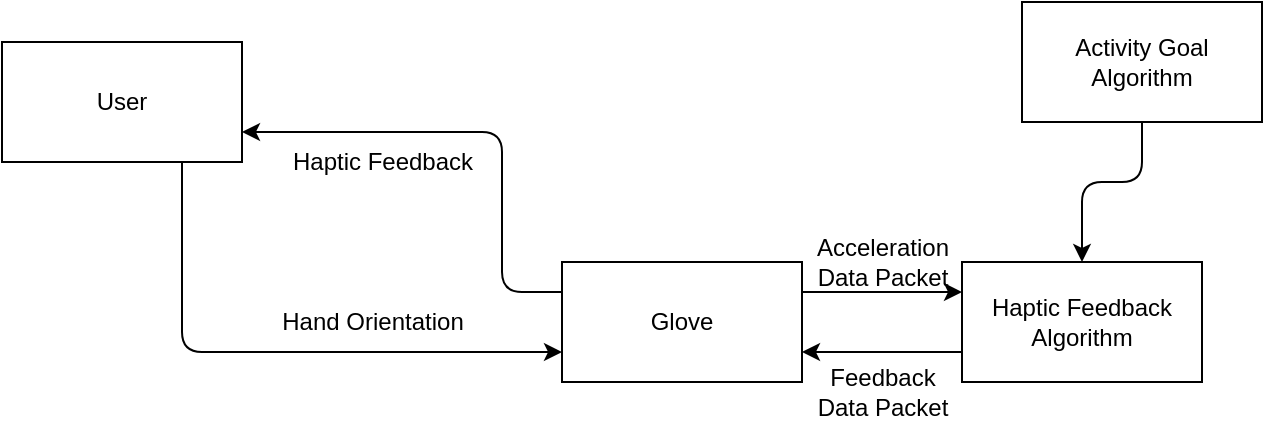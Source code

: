 <mxfile>
    <diagram id="XzZwnlX70GwyBr0k9t_W" name="Page-1">
        <mxGraphModel dx="1054" dy="458" grid="1" gridSize="10" guides="1" tooltips="1" connect="1" arrows="1" fold="1" page="1" pageScale="1" pageWidth="850" pageHeight="1100" math="0" shadow="0">
            <root>
                <mxCell id="0"/>
                <mxCell id="1" parent="0"/>
                <mxCell id="27" style="edgeStyle=none;html=1;exitX=0.75;exitY=1;exitDx=0;exitDy=0;entryX=0;entryY=0.75;entryDx=0;entryDy=0;fontColor=#000000;strokeColor=#000000;" parent="1" source="2" target="5" edge="1">
                    <mxGeometry relative="1" as="geometry">
                        <Array as="points">
                            <mxPoint x="170" y="435"/>
                        </Array>
                    </mxGeometry>
                </mxCell>
                <mxCell id="2" value="&lt;font color=&quot;#000000&quot;&gt;User&lt;/font&gt;" style="whiteSpace=wrap;html=1;fillColor=#FFFFFF;" parent="1" vertex="1">
                    <mxGeometry x="80" y="280" width="120" height="60" as="geometry"/>
                </mxCell>
                <mxCell id="20" style="edgeStyle=none;html=1;fontColor=#000000;strokeColor=#000000;entryX=1;entryY=0.75;entryDx=0;entryDy=0;exitX=0;exitY=0.25;exitDx=0;exitDy=0;" parent="1" source="5" target="2" edge="1">
                    <mxGeometry relative="1" as="geometry">
                        <mxPoint x="290" y="420" as="targetPoint"/>
                        <Array as="points">
                            <mxPoint x="330" y="405"/>
                            <mxPoint x="330" y="325"/>
                        </Array>
                    </mxGeometry>
                </mxCell>
                <mxCell id="21" style="edgeStyle=none;html=1;exitX=1;exitY=0.25;exitDx=0;exitDy=0;entryX=0;entryY=0.25;entryDx=0;entryDy=0;fontColor=#000000;strokeColor=#000000;" parent="1" source="5" target="8" edge="1">
                    <mxGeometry relative="1" as="geometry"/>
                </mxCell>
                <mxCell id="5" value="&lt;font color=&quot;#000000&quot;&gt;Glove&lt;/font&gt;" style="whiteSpace=wrap;html=1;fillColor=#FFFFFF;" parent="1" vertex="1">
                    <mxGeometry x="360" y="390" width="120" height="60" as="geometry"/>
                </mxCell>
                <mxCell id="19" style="edgeStyle=none;html=1;fontColor=#000000;strokeColor=#000000;exitX=0;exitY=0.75;exitDx=0;exitDy=0;entryX=1;entryY=0.75;entryDx=0;entryDy=0;" parent="1" source="8" target="5" edge="1">
                    <mxGeometry relative="1" as="geometry"/>
                </mxCell>
                <mxCell id="8" value="&lt;font color=&quot;#000000&quot;&gt;Haptic Feedback Algorithm&lt;/font&gt;" style="whiteSpace=wrap;html=1;fillColor=#FFFFFF;" parent="1" vertex="1">
                    <mxGeometry x="560" y="390" width="120" height="60" as="geometry"/>
                </mxCell>
                <mxCell id="18" style="edgeStyle=none;html=1;entryX=0.5;entryY=0;entryDx=0;entryDy=0;fontColor=#000000;strokeColor=#000000;" parent="1" source="10" target="8" edge="1">
                    <mxGeometry relative="1" as="geometry">
                        <Array as="points">
                            <mxPoint x="650" y="350"/>
                            <mxPoint x="620" y="350"/>
                        </Array>
                    </mxGeometry>
                </mxCell>
                <mxCell id="10" value="&lt;font color=&quot;#000000&quot;&gt;Activity Goal Algorithm&lt;/font&gt;" style="whiteSpace=wrap;html=1;fillColor=#FFFFFF;" parent="1" vertex="1">
                    <mxGeometry x="590" y="260" width="120" height="60" as="geometry"/>
                </mxCell>
                <mxCell id="24" value="Haptic Feedback" style="text;html=1;align=center;verticalAlign=middle;resizable=0;points=[];autosize=1;strokeColor=none;fillColor=none;fontColor=#000000;" parent="1" vertex="1">
                    <mxGeometry x="215" y="330" width="110" height="20" as="geometry"/>
                </mxCell>
                <mxCell id="28" value="Hand Orientation" style="text;html=1;align=center;verticalAlign=middle;resizable=0;points=[];autosize=1;strokeColor=none;fillColor=none;fontColor=#000000;" parent="1" vertex="1">
                    <mxGeometry x="210" y="410" width="110" height="20" as="geometry"/>
                </mxCell>
                <mxCell id="29" value="Acceleration&lt;br&gt;Data Packet" style="text;html=1;align=center;verticalAlign=middle;resizable=0;points=[];autosize=1;strokeColor=none;fillColor=none;fontColor=#000000;" parent="1" vertex="1">
                    <mxGeometry x="480" y="375" width="80" height="30" as="geometry"/>
                </mxCell>
                <mxCell id="30" value="Feedback&lt;br&gt;Data Packet" style="text;html=1;align=center;verticalAlign=middle;resizable=0;points=[];autosize=1;strokeColor=none;fillColor=none;fontColor=#000000;" parent="1" vertex="1">
                    <mxGeometry x="480" y="440" width="80" height="30" as="geometry"/>
                </mxCell>
            </root>
        </mxGraphModel>
    </diagram>
</mxfile>